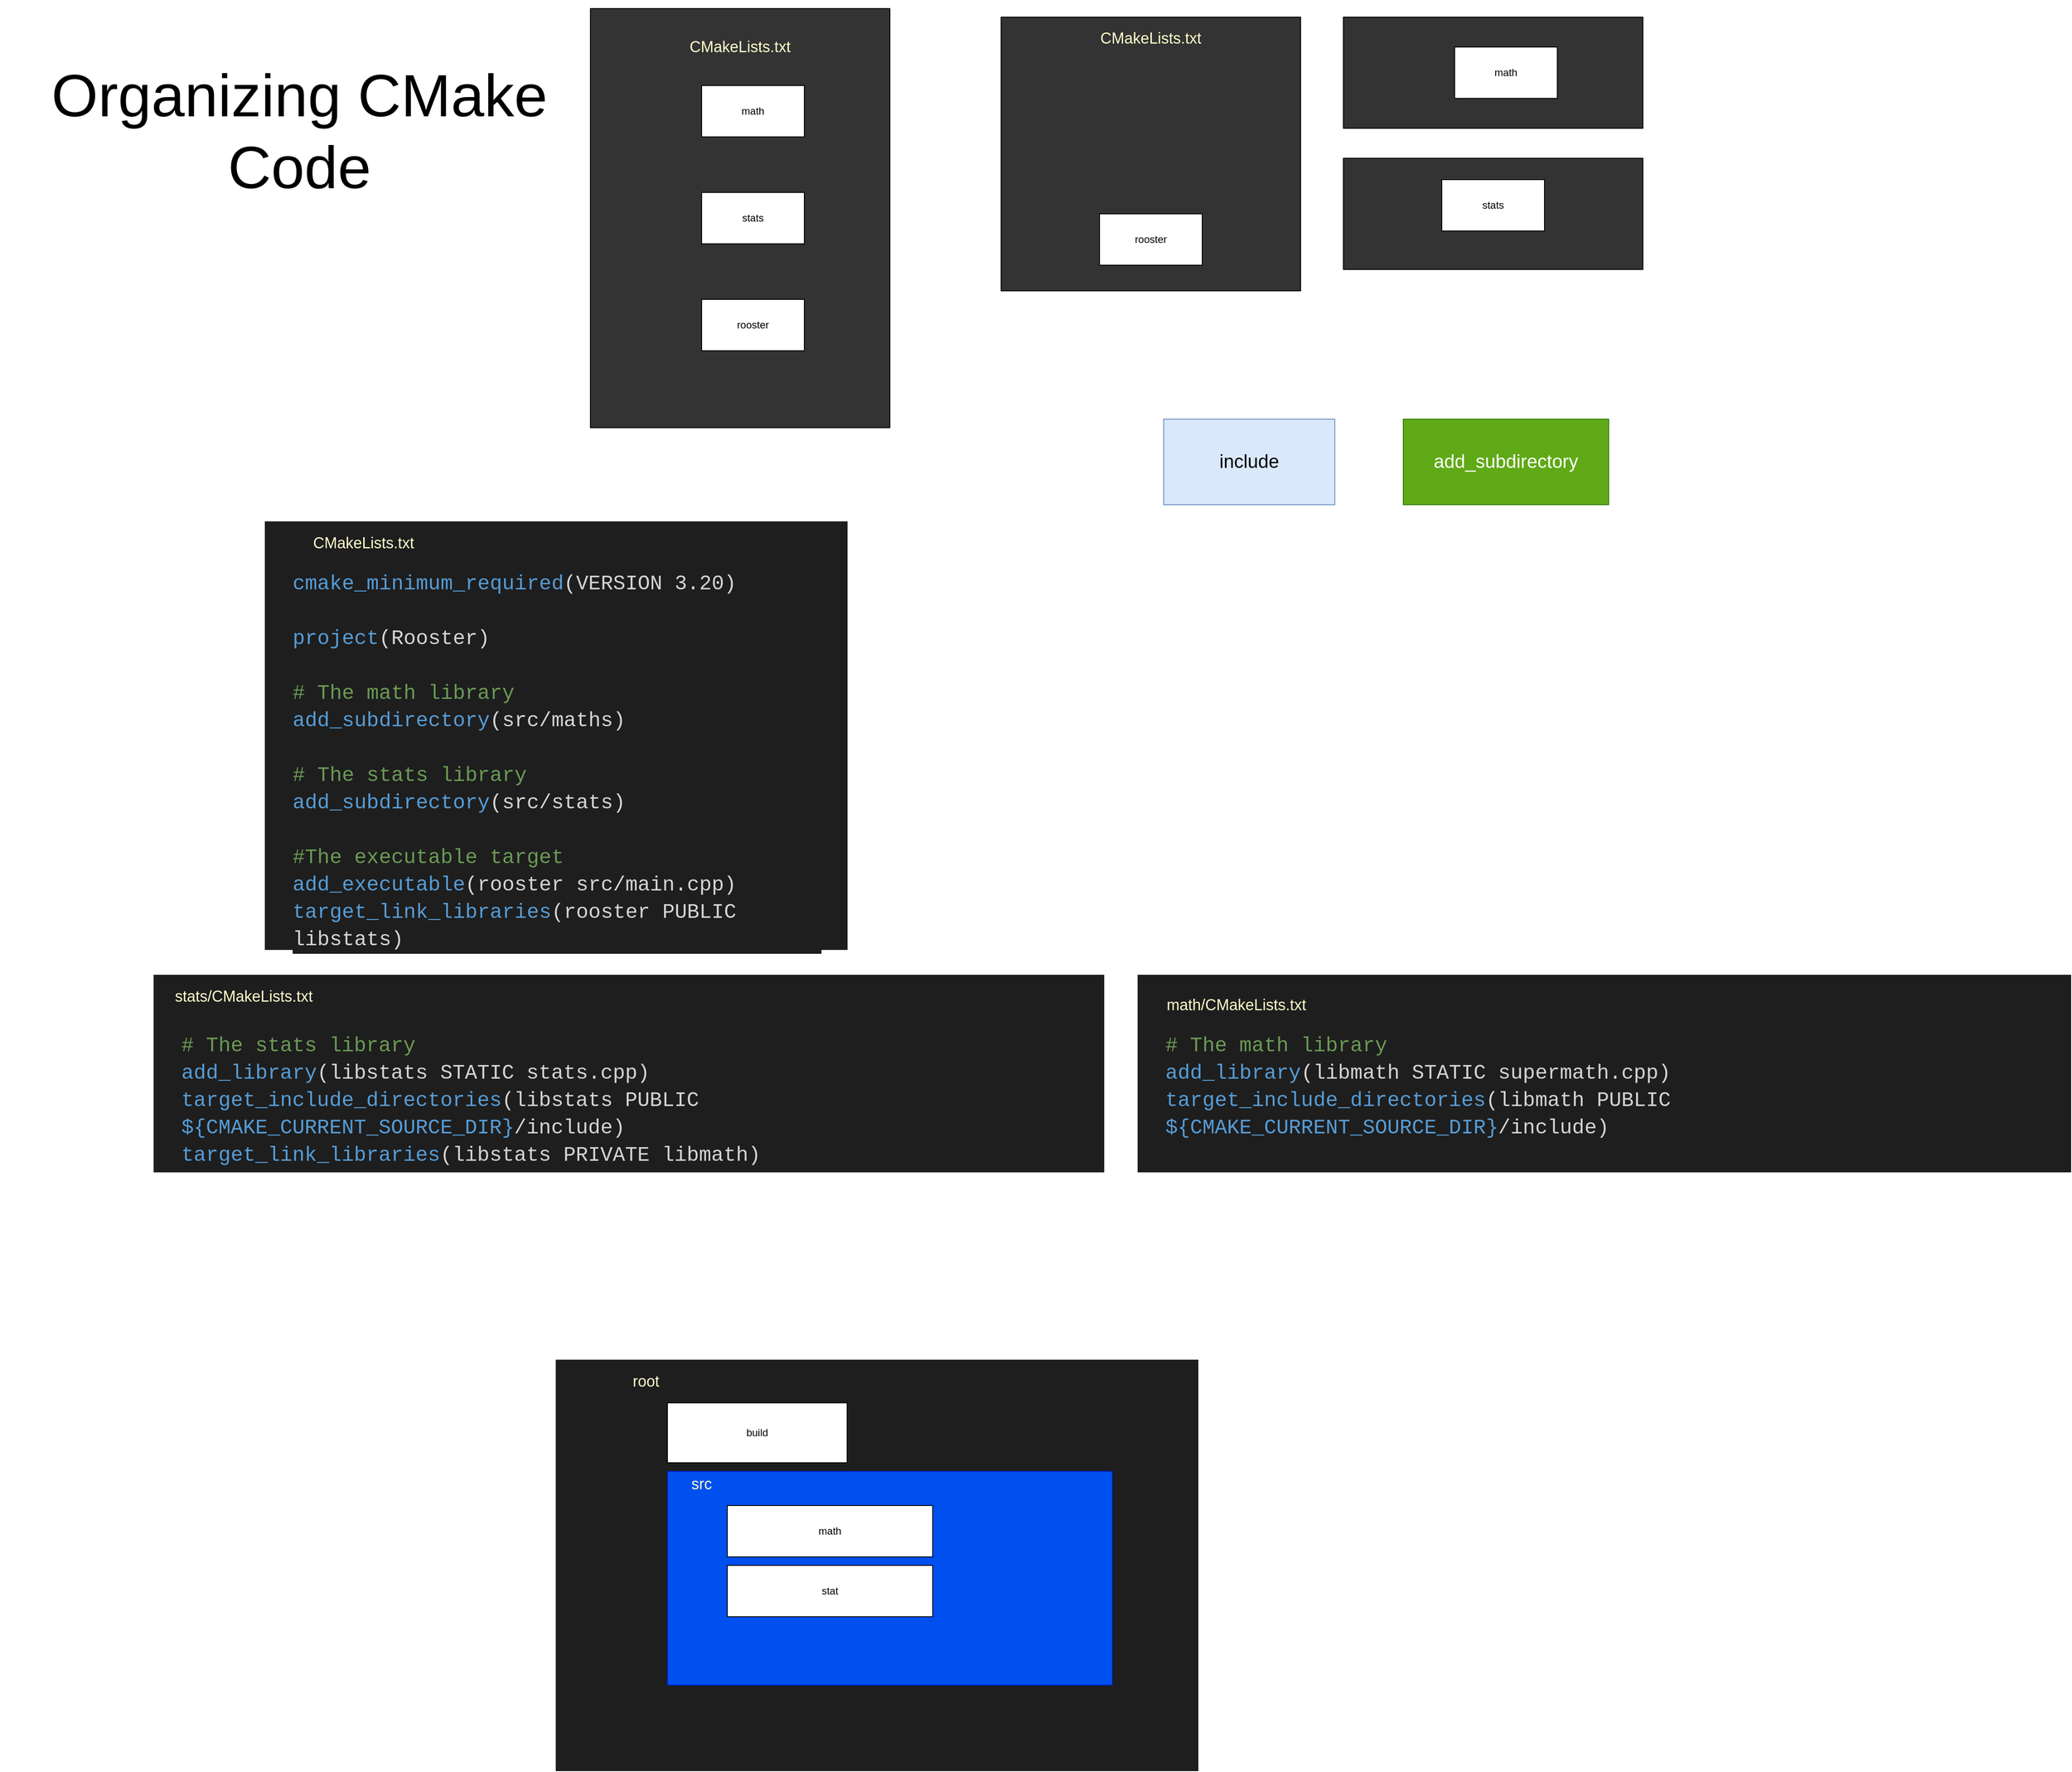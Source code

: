 <mxfile version="21.2.8" type="device">
  <diagram name="Page-1" id="ivQvlc1uGMIKSuARAwTs">
    <mxGraphModel dx="3773" dy="884" grid="1" gridSize="10" guides="1" tooltips="1" connect="1" arrows="1" fold="1" page="1" pageScale="1" pageWidth="2339" pageHeight="3300" math="0" shadow="0">
      <root>
        <mxCell id="0" />
        <mxCell id="1" parent="0" />
        <mxCell id="dN8ZCQYkidjDUWoXCLUg-23" value="" style="rounded=0;whiteSpace=wrap;html=1;strokeColor=#1e1e1e;fillColor=#1e1e1e;" parent="1" vertex="1">
          <mxGeometry x="220" y="710" width="680" height="500" as="geometry" />
        </mxCell>
        <mxCell id="dN8ZCQYkidjDUWoXCLUg-16" value="" style="rounded=0;whiteSpace=wrap;html=1;strokeColor=#1e1e1e;fillColor=#1e1e1e;" parent="1" vertex="1">
          <mxGeometry x="1240" y="1240" width="1090" height="230" as="geometry" />
        </mxCell>
        <mxCell id="dN8ZCQYkidjDUWoXCLUg-1" value="" style="rounded=0;whiteSpace=wrap;html=1;fillColor=#333333;" parent="1" vertex="1">
          <mxGeometry x="600" y="110" width="350" height="490" as="geometry" />
        </mxCell>
        <mxCell id="dN8ZCQYkidjDUWoXCLUg-2" value="math" style="rounded=0;whiteSpace=wrap;html=1;" parent="1" vertex="1">
          <mxGeometry x="730" y="200" width="120" height="60" as="geometry" />
        </mxCell>
        <mxCell id="dN8ZCQYkidjDUWoXCLUg-4" value="rooster" style="rounded=0;whiteSpace=wrap;html=1;" parent="1" vertex="1">
          <mxGeometry x="730" y="450" width="120" height="60" as="geometry" />
        </mxCell>
        <mxCell id="dN8ZCQYkidjDUWoXCLUg-5" value="&lt;font style=&quot;font-size: 18px;&quot; color=&quot;#ffffcc&quot;&gt;CMakeLists.txt&lt;/font&gt;" style="text;html=1;strokeColor=none;fillColor=none;align=center;verticalAlign=middle;whiteSpace=wrap;rounded=0;" parent="1" vertex="1">
          <mxGeometry x="700" y="140" width="150" height="30" as="geometry" />
        </mxCell>
        <mxCell id="dN8ZCQYkidjDUWoXCLUg-6" value="" style="rounded=0;whiteSpace=wrap;html=1;fillColor=#333333;" parent="1" vertex="1">
          <mxGeometry x="1080" y="120" width="350" height="320" as="geometry" />
        </mxCell>
        <mxCell id="dN8ZCQYkidjDUWoXCLUg-7" value="&lt;font style=&quot;font-size: 18px;&quot; color=&quot;#ffffcc&quot;&gt;CMakeLists.txt&lt;/font&gt;" style="text;html=1;strokeColor=none;fillColor=none;align=center;verticalAlign=middle;whiteSpace=wrap;rounded=0;" parent="1" vertex="1">
          <mxGeometry x="1180" y="130" width="150" height="30" as="geometry" />
        </mxCell>
        <mxCell id="dN8ZCQYkidjDUWoXCLUg-8" value="rooster" style="rounded=0;whiteSpace=wrap;html=1;" parent="1" vertex="1">
          <mxGeometry x="1195" y="350" width="120" height="60" as="geometry" />
        </mxCell>
        <mxCell id="dN8ZCQYkidjDUWoXCLUg-9" value="" style="rounded=0;whiteSpace=wrap;html=1;fillColor=#333333;" parent="1" vertex="1">
          <mxGeometry x="1480" y="120" width="350" height="130" as="geometry" />
        </mxCell>
        <mxCell id="dN8ZCQYkidjDUWoXCLUg-10" value="" style="rounded=0;whiteSpace=wrap;html=1;fillColor=#333333;" parent="1" vertex="1">
          <mxGeometry x="1480" y="285" width="350" height="130" as="geometry" />
        </mxCell>
        <mxCell id="dN8ZCQYkidjDUWoXCLUg-3" value="stats" style="rounded=0;whiteSpace=wrap;html=1;" parent="1" vertex="1">
          <mxGeometry x="1595" y="310" width="120" height="60" as="geometry" />
        </mxCell>
        <mxCell id="dN8ZCQYkidjDUWoXCLUg-11" value="stats" style="rounded=0;whiteSpace=wrap;html=1;" parent="1" vertex="1">
          <mxGeometry x="730" y="325" width="120" height="60" as="geometry" />
        </mxCell>
        <mxCell id="dN8ZCQYkidjDUWoXCLUg-12" value="math" style="rounded=0;whiteSpace=wrap;html=1;" parent="1" vertex="1">
          <mxGeometry x="1610" y="155" width="120" height="60" as="geometry" />
        </mxCell>
        <mxCell id="dN8ZCQYkidjDUWoXCLUg-13" value="&lt;font style=&quot;font-size: 22px;&quot;&gt;include&lt;/font&gt;" style="rounded=0;whiteSpace=wrap;html=1;fillColor=#dae8fc;strokeColor=#6c8ebf;" parent="1" vertex="1">
          <mxGeometry x="1270" y="590" width="200" height="100" as="geometry" />
        </mxCell>
        <mxCell id="dN8ZCQYkidjDUWoXCLUg-14" value="&lt;font style=&quot;font-size: 22px;&quot;&gt;add_subdirectory&lt;/font&gt;" style="rounded=0;whiteSpace=wrap;html=1;fillColor=#60a917;strokeColor=#2D7600;fontColor=#ffffff;" parent="1" vertex="1">
          <mxGeometry x="1550" y="590" width="240" height="100" as="geometry" />
        </mxCell>
        <mxCell id="dN8ZCQYkidjDUWoXCLUg-19" value="" style="rounded=0;whiteSpace=wrap;html=1;strokeColor=#1e1e1e;fillColor=#1e1e1e;" parent="1" vertex="1">
          <mxGeometry x="90" y="1240" width="1110" height="230" as="geometry" />
        </mxCell>
        <mxCell id="dN8ZCQYkidjDUWoXCLUg-21" value="&lt;font style=&quot;font-size: 18px;&quot; color=&quot;#ffffcc&quot;&gt;CMakeLists.txt&lt;/font&gt;" style="text;html=1;strokeColor=none;fillColor=none;align=center;verticalAlign=middle;whiteSpace=wrap;rounded=0;" parent="1" vertex="1">
          <mxGeometry x="260" y="720" width="150" height="30" as="geometry" />
        </mxCell>
        <mxCell id="dN8ZCQYkidjDUWoXCLUg-17" value="&lt;font style=&quot;font-size: 18px;&quot; color=&quot;#ffffcc&quot;&gt;stats/CMakeLists.txt&lt;/font&gt;" style="text;html=1;strokeColor=none;fillColor=none;align=center;verticalAlign=middle;whiteSpace=wrap;rounded=0;" parent="1" vertex="1">
          <mxGeometry x="110" y="1250" width="170" height="30" as="geometry" />
        </mxCell>
        <mxCell id="dN8ZCQYkidjDUWoXCLUg-24" value="&lt;font style=&quot;font-size: 18px;&quot; color=&quot;#ffffcc&quot;&gt;math/CMakeLists.txt&lt;/font&gt;" style="text;html=1;strokeColor=none;fillColor=none;align=center;verticalAlign=middle;whiteSpace=wrap;rounded=0;" parent="1" vertex="1">
          <mxGeometry x="1280" y="1260" width="150" height="30" as="geometry" />
        </mxCell>
        <mxCell id="dN8ZCQYkidjDUWoXCLUg-25" value="" style="rounded=0;whiteSpace=wrap;html=1;strokeColor=#1e1e1e;fillColor=#1e1e1e;" parent="1" vertex="1">
          <mxGeometry x="560" y="1690" width="750" height="480" as="geometry" />
        </mxCell>
        <mxCell id="dN8ZCQYkidjDUWoXCLUg-26" value="&lt;font style=&quot;font-size: 18px;&quot; color=&quot;#ffffcc&quot;&gt;root&lt;/font&gt;" style="text;html=1;strokeColor=none;fillColor=none;align=center;verticalAlign=middle;whiteSpace=wrap;rounded=0;" parent="1" vertex="1">
          <mxGeometry x="590" y="1700" width="150" height="30" as="geometry" />
        </mxCell>
        <mxCell id="dN8ZCQYkidjDUWoXCLUg-27" value="" style="rounded=0;whiteSpace=wrap;html=1;fillColor=#0050ef;strokeColor=#001DBC;fontColor=#ffffff;" parent="1" vertex="1">
          <mxGeometry x="690" y="1820" width="520" height="250" as="geometry" />
        </mxCell>
        <mxCell id="dN8ZCQYkidjDUWoXCLUg-28" value="build" style="rounded=0;whiteSpace=wrap;html=1;" parent="1" vertex="1">
          <mxGeometry x="690" y="1740" width="210" height="70" as="geometry" />
        </mxCell>
        <mxCell id="dN8ZCQYkidjDUWoXCLUg-29" value="&lt;font style=&quot;font-size: 18px;&quot; color=&quot;#ffffcc&quot;&gt;src&lt;/font&gt;" style="text;html=1;strokeColor=none;fillColor=none;align=center;verticalAlign=middle;whiteSpace=wrap;rounded=0;" parent="1" vertex="1">
          <mxGeometry x="680" y="1820" width="100" height="30" as="geometry" />
        </mxCell>
        <mxCell id="dN8ZCQYkidjDUWoXCLUg-31" value="math" style="rounded=0;whiteSpace=wrap;html=1;" parent="1" vertex="1">
          <mxGeometry x="760" y="1860" width="240" height="60" as="geometry" />
        </mxCell>
        <mxCell id="dN8ZCQYkidjDUWoXCLUg-32" value="stat" style="rounded=0;whiteSpace=wrap;html=1;" parent="1" vertex="1">
          <mxGeometry x="760" y="1930" width="240" height="60" as="geometry" />
        </mxCell>
        <mxCell id="qsGpaN6uSVznLlxL34OY-1" value="&lt;div style=&quot;color: rgb(212, 212, 212); background-color: rgb(30, 30, 30); font-family: Consolas, &amp;quot;Courier New&amp;quot;, monospace; font-weight: normal; font-size: 24px; line-height: 32px;&quot;&gt;&lt;div&gt;&lt;span style=&quot;color: #569cd6;&quot;&gt;cmake_minimum_required&lt;/span&gt;&lt;span style=&quot;color: #d4d4d4;&quot;&gt;(VERSION 3.20)&lt;/span&gt;&lt;/div&gt;&lt;br&gt;&lt;div&gt;&lt;span style=&quot;color: #569cd6;&quot;&gt;project&lt;/span&gt;&lt;span style=&quot;color: #d4d4d4;&quot;&gt;(Rooster)&lt;/span&gt;&lt;/div&gt;&lt;br&gt;&lt;div&gt;&lt;span style=&quot;color: #6a9955;&quot;&gt;# The math library&lt;/span&gt;&lt;/div&gt;&lt;div&gt;&lt;span style=&quot;color: #569cd6;&quot;&gt;add_subdirectory&lt;/span&gt;&lt;span style=&quot;color: #d4d4d4;&quot;&gt;(src/maths)&lt;/span&gt;&lt;/div&gt;&lt;br&gt;&lt;div&gt;&lt;span style=&quot;color: #6a9955;&quot;&gt;# The stats library&lt;/span&gt;&lt;/div&gt;&lt;div&gt;&lt;span style=&quot;color: #569cd6;&quot;&gt;add_subdirectory&lt;/span&gt;&lt;span style=&quot;color: #d4d4d4;&quot;&gt;(src/stats)&lt;/span&gt;&lt;/div&gt;&lt;br&gt;&lt;div&gt;&lt;span style=&quot;color: #6a9955;&quot;&gt;#The executable target&lt;/span&gt;&lt;/div&gt;&lt;div&gt;&lt;span style=&quot;color: #569cd6;&quot;&gt;add_executable&lt;/span&gt;&lt;span style=&quot;color: #d4d4d4;&quot;&gt;(rooster src/main.cpp)&lt;/span&gt;&lt;/div&gt;&lt;div&gt;&lt;span style=&quot;color: #569cd6;&quot;&gt;target_link_libraries&lt;/span&gt;&lt;span style=&quot;color: #d4d4d4;&quot;&gt;(rooster PUBLIC libstats)&lt;/span&gt;&lt;/div&gt;&lt;/div&gt;" style="text;whiteSpace=wrap;html=1;" parent="1" vertex="1">
          <mxGeometry x="250" y="760" width="620" height="430" as="geometry" />
        </mxCell>
        <mxCell id="qsGpaN6uSVznLlxL34OY-2" value="&lt;div style=&quot;color: rgb(212, 212, 212); background-color: rgb(30, 30, 30); font-family: Consolas, &amp;quot;Courier New&amp;quot;, monospace; font-weight: normal; font-size: 24px; line-height: 32px;&quot;&gt;&lt;div&gt;&lt;span style=&quot;color: #6a9955;&quot;&gt;# The stats library&lt;/span&gt;&lt;/div&gt;&lt;div&gt;&lt;span style=&quot;color: #569cd6;&quot;&gt;add_library&lt;/span&gt;&lt;span style=&quot;color: #d4d4d4;&quot;&gt;(libstats STATIC stats.cpp)&lt;/span&gt;&lt;/div&gt;&lt;div&gt;&lt;span style=&quot;color: #569cd6;&quot;&gt;target_include_directories&lt;/span&gt;&lt;span style=&quot;color: #d4d4d4;&quot;&gt;(libstats PUBLIC &lt;/span&gt;&lt;span style=&quot;color: #569cd6;&quot;&gt;${CMAKE_CURRENT_SOURCE_DIR}&lt;/span&gt;&lt;span style=&quot;color: #d4d4d4;&quot;&gt;/include)&lt;/span&gt;&lt;/div&gt;&lt;div&gt;&lt;span style=&quot;color: #569cd6;&quot;&gt;target_link_libraries&lt;/span&gt;&lt;span style=&quot;color: #d4d4d4;&quot;&gt;(libstats PRIVATE libmath)&lt;/span&gt;&lt;/div&gt;&lt;/div&gt;" style="text;whiteSpace=wrap;html=1;" parent="1" vertex="1">
          <mxGeometry x="120" y="1300" width="1070" height="150" as="geometry" />
        </mxCell>
        <mxCell id="qsGpaN6uSVznLlxL34OY-3" value="&lt;div style=&quot;color: rgb(212, 212, 212); background-color: rgb(30, 30, 30); font-family: Consolas, &amp;quot;Courier New&amp;quot;, monospace; font-weight: normal; font-size: 24px; line-height: 32px;&quot;&gt;&lt;div&gt;&lt;span style=&quot;color: #6a9955;&quot;&gt;# The math library&lt;/span&gt;&lt;/div&gt;&lt;div&gt;&lt;span style=&quot;color: #569cd6;&quot;&gt;add_library&lt;/span&gt;&lt;span style=&quot;color: #d4d4d4;&quot;&gt;(libmath STATIC supermath.cpp)&lt;/span&gt;&lt;/div&gt;&lt;div&gt;&lt;span style=&quot;color: #569cd6;&quot;&gt;target_include_directories&lt;/span&gt;&lt;span style=&quot;color: #d4d4d4;&quot;&gt;(libmath PUBLIC &lt;/span&gt;&lt;span style=&quot;color: #569cd6;&quot;&gt;${CMAKE_CURRENT_SOURCE_DIR}&lt;/span&gt;&lt;span style=&quot;color: #d4d4d4;&quot;&gt;/include)&lt;/span&gt;&lt;/div&gt;&lt;/div&gt;" style="text;whiteSpace=wrap;html=1;" parent="1" vertex="1">
          <mxGeometry x="1270" y="1300" width="1040" height="130" as="geometry" />
        </mxCell>
        <mxCell id="XZgoNIyudaZ7-Ov77fFl-1" value="&lt;font style=&quot;font-size: 70px;&quot;&gt;Organizing CMake Code&lt;/font&gt;" style="text;html=1;strokeColor=none;fillColor=none;align=center;verticalAlign=middle;whiteSpace=wrap;rounded=0;" vertex="1" parent="1">
          <mxGeometry x="-90" y="100" width="700" height="305" as="geometry" />
        </mxCell>
      </root>
    </mxGraphModel>
  </diagram>
</mxfile>
